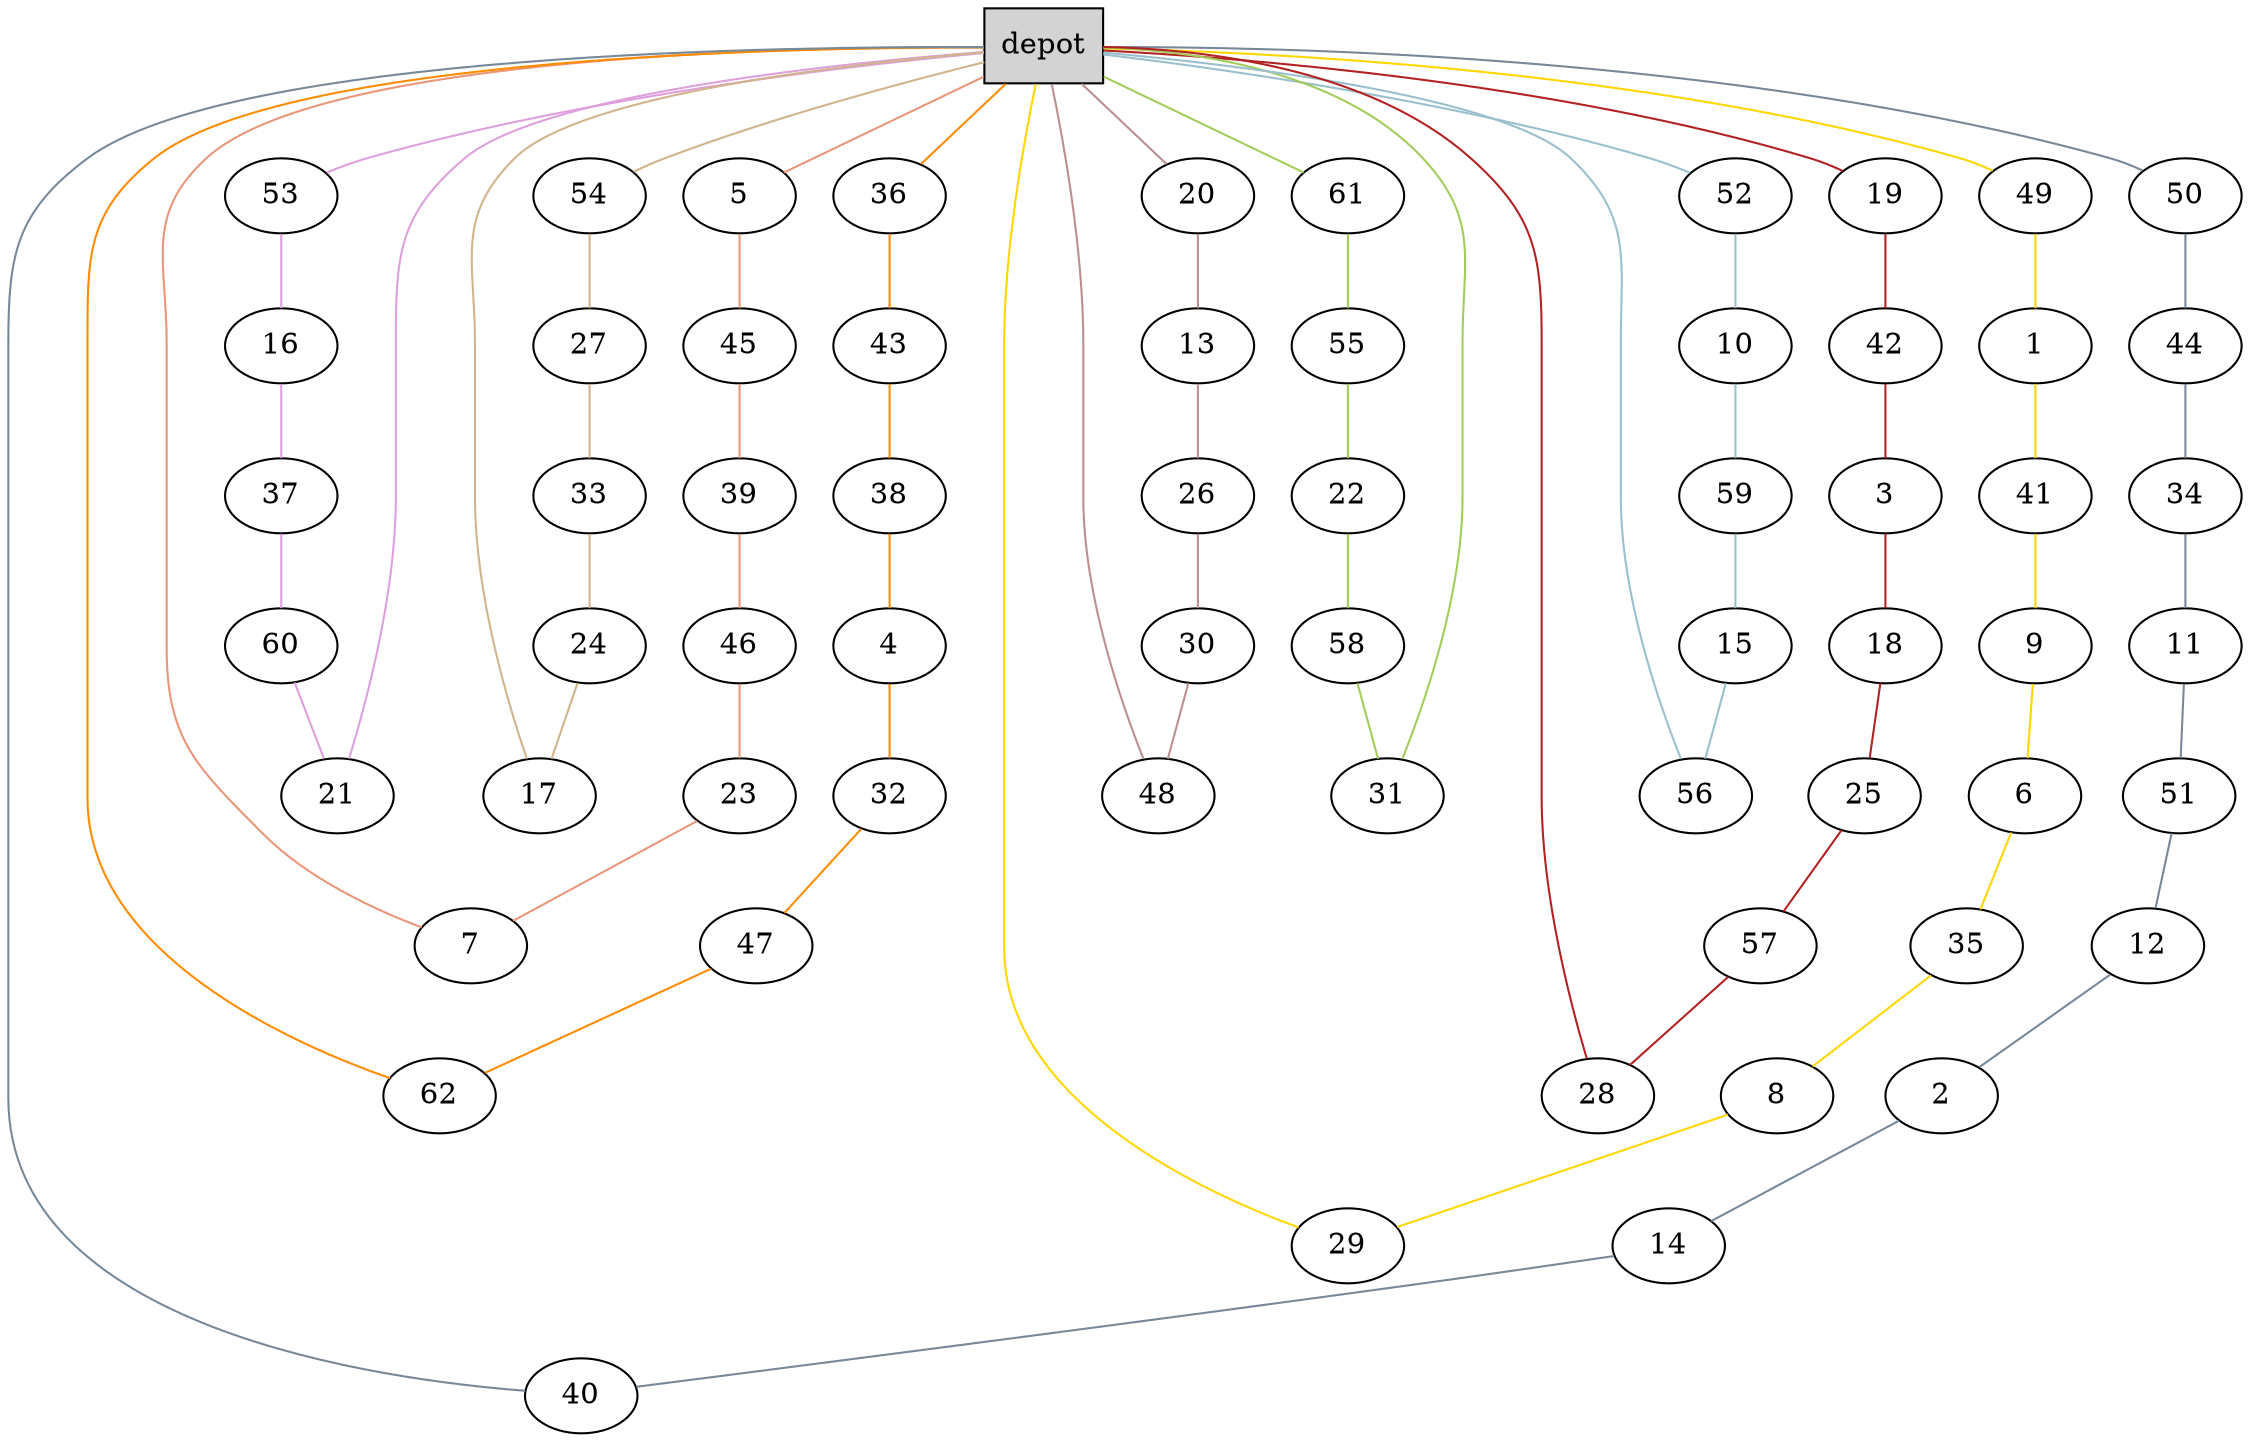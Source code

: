 graph G {
  0[shape = box, label = "depot", style = filled ];
  5[shape = ellipse];
  "0"--"5"[color = darksalmon];
  45[shape = ellipse];
  "5"--"45"[color = darksalmon];
  39[shape = ellipse];
  "45"--"39"[color = darksalmon];
  46[shape = ellipse];
  "39"--"46"[color = darksalmon];
  23[shape = ellipse];
  "46"--"23"[color = darksalmon];
  7[shape = ellipse];
  "23"--"7"[color = darksalmon];
  "7"--"0"[color = darksalmon];
  49[shape = ellipse];
  "0"--"49"[color = gold];
  1[shape = ellipse];
  "49"--"1"[color = gold];
  41[shape = ellipse];
  "1"--"41"[color = gold];
  9[shape = ellipse];
  "41"--"9"[color = gold];
  6[shape = ellipse];
  "9"--"6"[color = gold];
  35[shape = ellipse];
  "6"--"35"[color = gold];
  8[shape = ellipse];
  "35"--"8"[color = gold];
  29[shape = ellipse];
  "8"--"29"[color = gold];
  "29"--"0"[color = gold];
  53[shape = ellipse];
  "0"--"53"[color = plum];
  16[shape = ellipse];
  "53"--"16"[color = plum];
  37[shape = ellipse];
  "16"--"37"[color = plum];
  60[shape = ellipse];
  "37"--"60"[color = plum];
  21[shape = ellipse];
  "60"--"21"[color = plum];
  "21"--"0"[color = plum];
  54[shape = ellipse];
  "0"--"54"[color = tan];
  27[shape = ellipse];
  "54"--"27"[color = tan];
  33[shape = ellipse];
  "27"--"33"[color = tan];
  24[shape = ellipse];
  "33"--"24"[color = tan];
  17[shape = ellipse];
  "24"--"17"[color = tan];
  "17"--"0"[color = tan];
  36[shape = ellipse];
  "0"--"36"[color = darkorange];
  43[shape = ellipse];
  "36"--"43"[color = darkorange];
  38[shape = ellipse];
  "43"--"38"[color = darkorange];
  4[shape = ellipse];
  "38"--"4"[color = darkorange];
  32[shape = ellipse];
  "4"--"32"[color = darkorange];
  47[shape = ellipse];
  "32"--"47"[color = darkorange];
  62[shape = ellipse];
  "47"--"62"[color = darkorange];
  "62"--"0"[color = darkorange];
  20[shape = ellipse];
  "0"--"20"[color = rosybrown];
  13[shape = ellipse];
  "20"--"13"[color = rosybrown];
  26[shape = ellipse];
  "13"--"26"[color = rosybrown];
  30[shape = ellipse];
  "26"--"30"[color = rosybrown];
  48[shape = ellipse];
  "30"--"48"[color = rosybrown];
  "48"--"0"[color = rosybrown];
  61[shape = ellipse];
  "0"--"61"[color = darkolivegreen3];
  55[shape = ellipse];
  "61"--"55"[color = darkolivegreen3];
  22[shape = ellipse];
  "55"--"22"[color = darkolivegreen3];
  58[shape = ellipse];
  "22"--"58"[color = darkolivegreen3];
  31[shape = ellipse];
  "58"--"31"[color = darkolivegreen3];
  "31"--"0"[color = darkolivegreen3];
  52[shape = ellipse];
  "0"--"52"[color = lightblue3];
  10[shape = ellipse];
  "52"--"10"[color = lightblue3];
  59[shape = ellipse];
  "10"--"59"[color = lightblue3];
  15[shape = ellipse];
  "59"--"15"[color = lightblue3];
  56[shape = ellipse];
  "15"--"56"[color = lightblue3];
  "56"--"0"[color = lightblue3];
  19[shape = ellipse];
  "0"--"19"[color = firebrick];
  42[shape = ellipse];
  "19"--"42"[color = firebrick];
  3[shape = ellipse];
  "42"--"3"[color = firebrick];
  18[shape = ellipse];
  "3"--"18"[color = firebrick];
  25[shape = ellipse];
  "18"--"25"[color = firebrick];
  57[shape = ellipse];
  "25"--"57"[color = firebrick];
  28[shape = ellipse];
  "57"--"28"[color = firebrick];
  "28"--"0"[color = firebrick];
  50[shape = ellipse];
  "0"--"50"[color = lightslategray];
  44[shape = ellipse];
  "50"--"44"[color = lightslategray];
  34[shape = ellipse];
  "44"--"34"[color = lightslategray];
  11[shape = ellipse];
  "34"--"11"[color = lightslategray];
  51[shape = ellipse];
  "11"--"51"[color = lightslategray];
  12[shape = ellipse];
  "51"--"12"[color = lightslategray];
  2[shape = ellipse];
  "12"--"2"[color = lightslategray];
  14[shape = ellipse];
  "2"--"14"[color = lightslategray];
  40[shape = ellipse];
  "14"--"40"[color = lightslategray];
  "40"--"0"[color = lightslategray];
}
